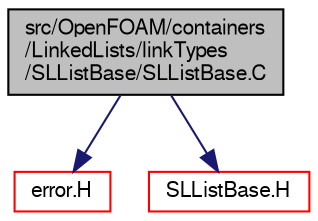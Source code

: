 digraph "src/OpenFOAM/containers/LinkedLists/linkTypes/SLListBase/SLListBase.C"
{
  bgcolor="transparent";
  edge [fontname="FreeSans",fontsize="10",labelfontname="FreeSans",labelfontsize="10"];
  node [fontname="FreeSans",fontsize="10",shape=record];
  Node1 [label="src/OpenFOAM/containers\l/LinkedLists/linkTypes\l/SLListBase/SLListBase.C",height=0.2,width=0.4,color="black", fillcolor="grey75", style="filled" fontcolor="black"];
  Node1 -> Node2 [color="midnightblue",fontsize="10",style="solid",fontname="FreeSans"];
  Node2 [label="error.H",height=0.2,width=0.4,color="red",URL="$a07263.html"];
  Node1 -> Node3 [color="midnightblue",fontsize="10",style="solid",fontname="FreeSans"];
  Node3 [label="SLListBase.H",height=0.2,width=0.4,color="red",URL="$a07145.html"];
}
